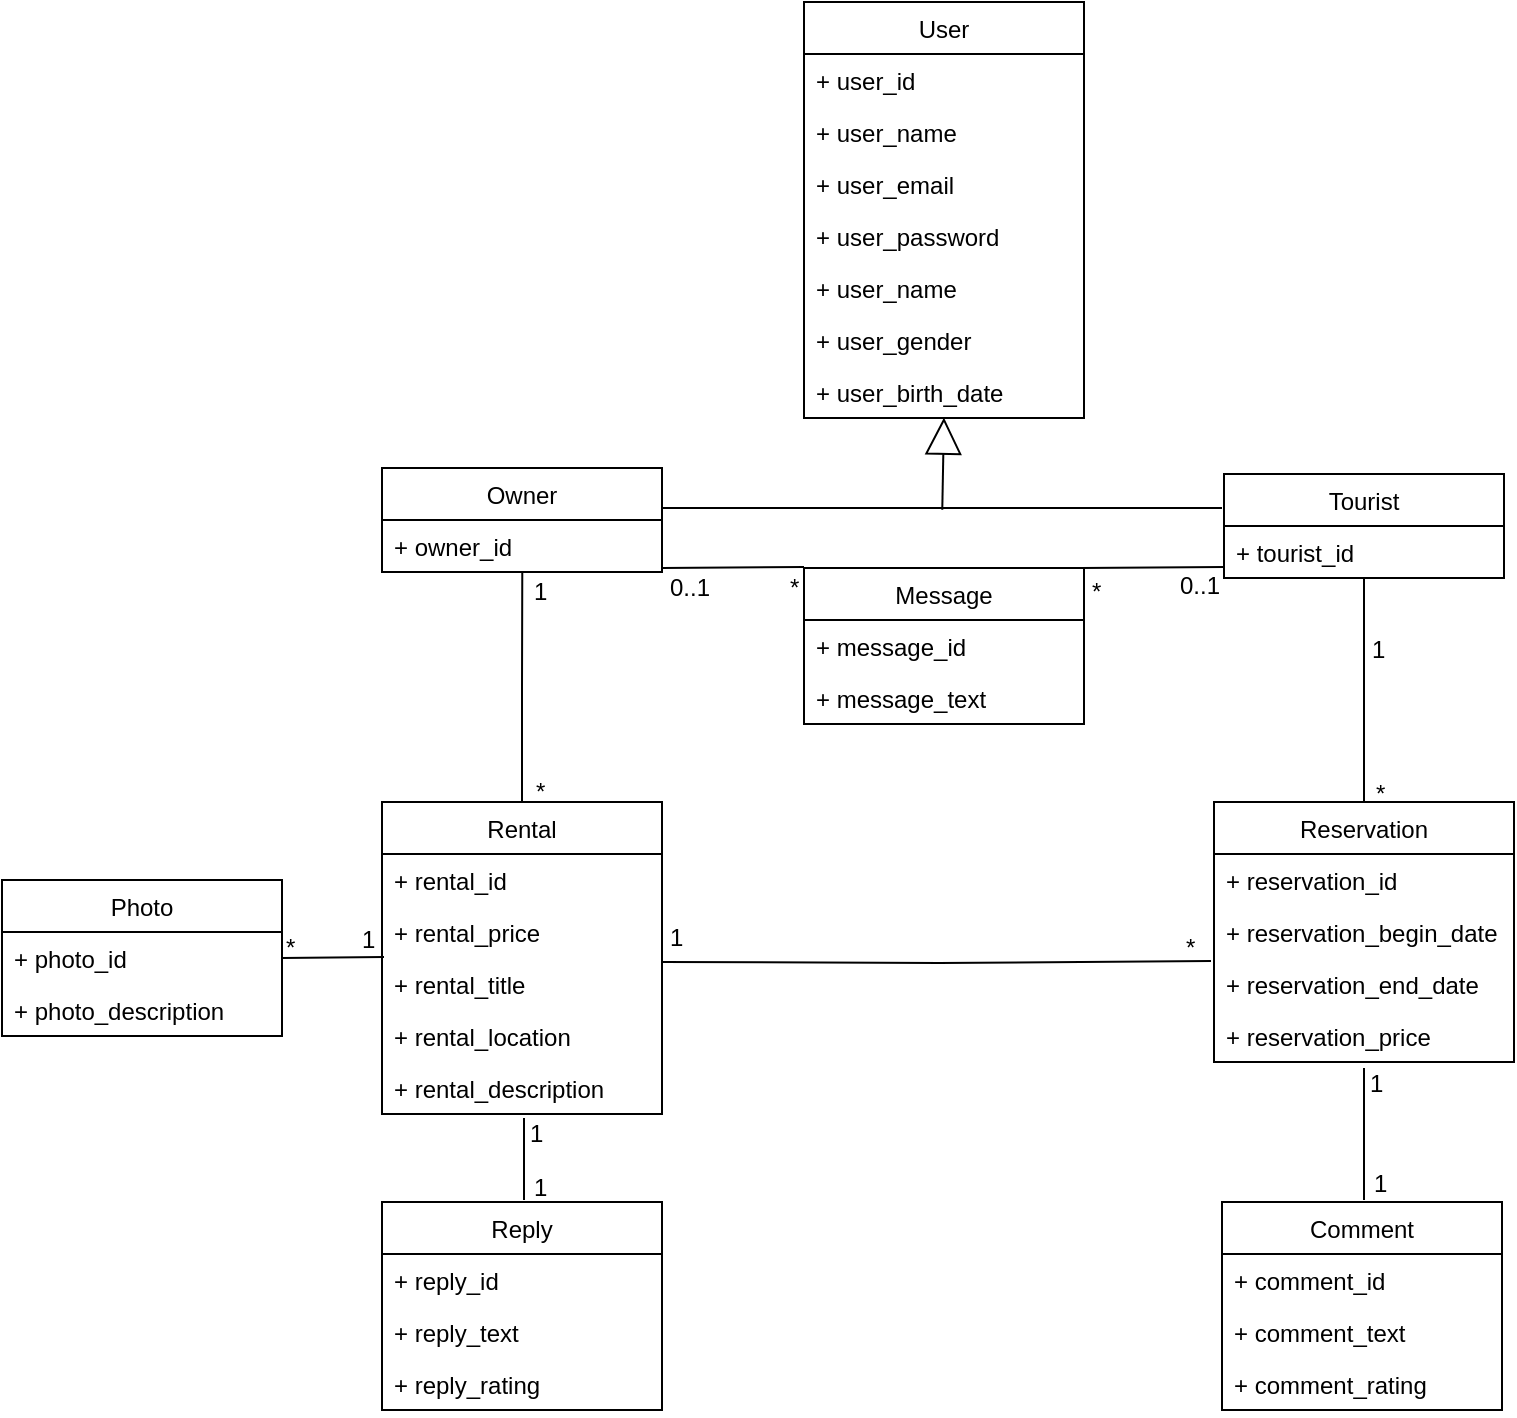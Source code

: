<mxfile version="12.2.6" type="github" pages="1">
  <diagram id="TrjBDX28JATJXa5iMqwc" name="Page-1">
    <mxGraphModel dx="2879" dy="1166" grid="1" gridSize="10" guides="1" tooltips="1" connect="1" arrows="1" fold="1" page="1" pageScale="1" pageWidth="827" pageHeight="1169" math="0" shadow="0">
      <root>
        <mxCell id="0"/>
        <mxCell id="1" parent="0"/>
        <mxCell id="UoUFFq5vB8DfAffDlqqE-6" value="User" style="swimlane;fontStyle=0;childLayout=stackLayout;horizontal=1;startSize=26;fillColor=none;horizontalStack=0;resizeParent=1;resizeParentMax=0;resizeLast=0;collapsible=1;marginBottom=0;" parent="1" vertex="1">
          <mxGeometry x="121" y="40" width="140" height="208" as="geometry"/>
        </mxCell>
        <mxCell id="UoUFFq5vB8DfAffDlqqE-7" value="+ user_id" style="text;strokeColor=none;fillColor=none;align=left;verticalAlign=top;spacingLeft=4;spacingRight=4;overflow=hidden;rotatable=0;points=[[0,0.5],[1,0.5]];portConstraint=eastwest;" parent="UoUFFq5vB8DfAffDlqqE-6" vertex="1">
          <mxGeometry y="26" width="140" height="26" as="geometry"/>
        </mxCell>
        <mxCell id="UoUFFq5vB8DfAffDlqqE-8" value="+ user_name" style="text;strokeColor=none;fillColor=none;align=left;verticalAlign=top;spacingLeft=4;spacingRight=4;overflow=hidden;rotatable=0;points=[[0,0.5],[1,0.5]];portConstraint=eastwest;" parent="UoUFFq5vB8DfAffDlqqE-6" vertex="1">
          <mxGeometry y="52" width="140" height="26" as="geometry"/>
        </mxCell>
        <mxCell id="UoUFFq5vB8DfAffDlqqE-9" value="+ user_email" style="text;strokeColor=none;fillColor=none;align=left;verticalAlign=top;spacingLeft=4;spacingRight=4;overflow=hidden;rotatable=0;points=[[0,0.5],[1,0.5]];portConstraint=eastwest;" parent="UoUFFq5vB8DfAffDlqqE-6" vertex="1">
          <mxGeometry y="78" width="140" height="26" as="geometry"/>
        </mxCell>
        <mxCell id="UoUFFq5vB8DfAffDlqqE-11" value="+ user_password" style="text;strokeColor=none;fillColor=none;align=left;verticalAlign=top;spacingLeft=4;spacingRight=4;overflow=hidden;rotatable=0;points=[[0,0.5],[1,0.5]];portConstraint=eastwest;" parent="UoUFFq5vB8DfAffDlqqE-6" vertex="1">
          <mxGeometry y="104" width="140" height="26" as="geometry"/>
        </mxCell>
        <mxCell id="UoUFFq5vB8DfAffDlqqE-12" value="+ user_name" style="text;strokeColor=none;fillColor=none;align=left;verticalAlign=top;spacingLeft=4;spacingRight=4;overflow=hidden;rotatable=0;points=[[0,0.5],[1,0.5]];portConstraint=eastwest;" parent="UoUFFq5vB8DfAffDlqqE-6" vertex="1">
          <mxGeometry y="130" width="140" height="26" as="geometry"/>
        </mxCell>
        <mxCell id="UoUFFq5vB8DfAffDlqqE-13" value="+ user_gender" style="text;strokeColor=none;fillColor=none;align=left;verticalAlign=top;spacingLeft=4;spacingRight=4;overflow=hidden;rotatable=0;points=[[0,0.5],[1,0.5]];portConstraint=eastwest;" parent="UoUFFq5vB8DfAffDlqqE-6" vertex="1">
          <mxGeometry y="156" width="140" height="26" as="geometry"/>
        </mxCell>
        <mxCell id="UoUFFq5vB8DfAffDlqqE-14" value="+ user_birth_date" style="text;strokeColor=none;fillColor=none;align=left;verticalAlign=top;spacingLeft=4;spacingRight=4;overflow=hidden;rotatable=0;points=[[0,0.5],[1,0.5]];portConstraint=eastwest;" parent="UoUFFq5vB8DfAffDlqqE-6" vertex="1">
          <mxGeometry y="182" width="140" height="26" as="geometry"/>
        </mxCell>
        <mxCell id="UoUFFq5vB8DfAffDlqqE-102" style="edgeStyle=orthogonalEdgeStyle;rounded=0;orthogonalLoop=1;jettySize=auto;html=1;exitX=0.5;exitY=0;exitDx=0;exitDy=0;entryX=0.501;entryY=1.008;entryDx=0;entryDy=0;entryPerimeter=0;endArrow=none;endFill=0;" parent="1" source="UoUFFq5vB8DfAffDlqqE-19" target="UoUFFq5vB8DfAffDlqqE-40" edge="1">
          <mxGeometry relative="1" as="geometry"/>
        </mxCell>
        <mxCell id="UoUFFq5vB8DfAffDlqqE-19" value="Rental" style="swimlane;fontStyle=0;childLayout=stackLayout;horizontal=1;startSize=26;fillColor=none;horizontalStack=0;resizeParent=1;resizeParentMax=0;resizeLast=0;collapsible=1;marginBottom=0;" parent="1" vertex="1">
          <mxGeometry x="-90" y="440" width="140" height="156" as="geometry"/>
        </mxCell>
        <mxCell id="UoUFFq5vB8DfAffDlqqE-20" value="+ rental_id" style="text;strokeColor=none;fillColor=none;align=left;verticalAlign=top;spacingLeft=4;spacingRight=4;overflow=hidden;rotatable=0;points=[[0,0.5],[1,0.5]];portConstraint=eastwest;" parent="UoUFFq5vB8DfAffDlqqE-19" vertex="1">
          <mxGeometry y="26" width="140" height="26" as="geometry"/>
        </mxCell>
        <mxCell id="UoUFFq5vB8DfAffDlqqE-21" value="+ rental_price" style="text;strokeColor=none;fillColor=none;align=left;verticalAlign=top;spacingLeft=4;spacingRight=4;overflow=hidden;rotatable=0;points=[[0,0.5],[1,0.5]];portConstraint=eastwest;" parent="UoUFFq5vB8DfAffDlqqE-19" vertex="1">
          <mxGeometry y="52" width="140" height="26" as="geometry"/>
        </mxCell>
        <mxCell id="UoUFFq5vB8DfAffDlqqE-22" value="+ rental_title" style="text;strokeColor=none;fillColor=none;align=left;verticalAlign=top;spacingLeft=4;spacingRight=4;overflow=hidden;rotatable=0;points=[[0,0.5],[1,0.5]];portConstraint=eastwest;" parent="UoUFFq5vB8DfAffDlqqE-19" vertex="1">
          <mxGeometry y="78" width="140" height="26" as="geometry"/>
        </mxCell>
        <mxCell id="UoUFFq5vB8DfAffDlqqE-23" value="+ rental_location" style="text;strokeColor=none;fillColor=none;align=left;verticalAlign=top;spacingLeft=4;spacingRight=4;overflow=hidden;rotatable=0;points=[[0,0.5],[1,0.5]];portConstraint=eastwest;" parent="UoUFFq5vB8DfAffDlqqE-19" vertex="1">
          <mxGeometry y="104" width="140" height="26" as="geometry"/>
        </mxCell>
        <mxCell id="UoUFFq5vB8DfAffDlqqE-24" value="+ rental_description" style="text;strokeColor=none;fillColor=none;align=left;verticalAlign=top;spacingLeft=4;spacingRight=4;overflow=hidden;rotatable=0;points=[[0,0.5],[1,0.5]];portConstraint=eastwest;" parent="UoUFFq5vB8DfAffDlqqE-19" vertex="1">
          <mxGeometry y="130" width="140" height="26" as="geometry"/>
        </mxCell>
        <mxCell id="UoUFFq5vB8DfAffDlqqE-39" value="Owner" style="swimlane;fontStyle=0;childLayout=stackLayout;horizontal=1;startSize=26;fillColor=none;horizontalStack=0;resizeParent=1;resizeParentMax=0;resizeLast=0;collapsible=1;marginBottom=0;" parent="1" vertex="1">
          <mxGeometry x="-90" y="273" width="140" height="52" as="geometry"/>
        </mxCell>
        <mxCell id="UoUFFq5vB8DfAffDlqqE-40" value="+ owner_id" style="text;strokeColor=none;fillColor=none;align=left;verticalAlign=top;spacingLeft=4;spacingRight=4;overflow=hidden;rotatable=0;points=[[0,0.5],[1,0.5]];portConstraint=eastwest;" parent="UoUFFq5vB8DfAffDlqqE-39" vertex="1">
          <mxGeometry y="26" width="140" height="26" as="geometry"/>
        </mxCell>
        <mxCell id="UoUFFq5vB8DfAffDlqqE-47" value="Tourist" style="swimlane;fontStyle=0;childLayout=stackLayout;horizontal=1;startSize=26;fillColor=none;horizontalStack=0;resizeParent=1;resizeParentMax=0;resizeLast=0;collapsible=1;marginBottom=0;" parent="1" vertex="1">
          <mxGeometry x="331" y="276" width="140" height="52" as="geometry"/>
        </mxCell>
        <mxCell id="eh4FhfjQ_HHuYTPDYbfo-22" value="+ tourist_id" style="text;strokeColor=none;fillColor=none;align=left;verticalAlign=top;spacingLeft=4;spacingRight=4;overflow=hidden;rotatable=0;points=[[0,0.5],[1,0.5]];portConstraint=eastwest;" parent="UoUFFq5vB8DfAffDlqqE-47" vertex="1">
          <mxGeometry y="26" width="140" height="26" as="geometry"/>
        </mxCell>
        <mxCell id="UoUFFq5vB8DfAffDlqqE-104" style="edgeStyle=orthogonalEdgeStyle;rounded=0;orthogonalLoop=1;jettySize=auto;html=1;exitX=0.5;exitY=0;exitDx=0;exitDy=0;entryX=0.5;entryY=1;entryDx=0;entryDy=0;endArrow=none;endFill=0;" parent="1" source="UoUFFq5vB8DfAffDlqqE-55" target="UoUFFq5vB8DfAffDlqqE-47" edge="1">
          <mxGeometry relative="1" as="geometry">
            <mxPoint x="401" y="353" as="targetPoint"/>
          </mxGeometry>
        </mxCell>
        <mxCell id="UoUFFq5vB8DfAffDlqqE-55" value="Reservation" style="swimlane;fontStyle=0;childLayout=stackLayout;horizontal=1;startSize=26;fillColor=none;horizontalStack=0;resizeParent=1;resizeParentMax=0;resizeLast=0;collapsible=1;marginBottom=0;" parent="1" vertex="1">
          <mxGeometry x="326" y="440" width="150" height="130" as="geometry"/>
        </mxCell>
        <mxCell id="UoUFFq5vB8DfAffDlqqE-56" value="+ reservation_id" style="text;strokeColor=none;fillColor=none;align=left;verticalAlign=top;spacingLeft=4;spacingRight=4;overflow=hidden;rotatable=0;points=[[0,0.5],[1,0.5]];portConstraint=eastwest;" parent="UoUFFq5vB8DfAffDlqqE-55" vertex="1">
          <mxGeometry y="26" width="150" height="26" as="geometry"/>
        </mxCell>
        <mxCell id="UoUFFq5vB8DfAffDlqqE-57" value="+ reservation_begin_date" style="text;strokeColor=none;fillColor=none;align=left;verticalAlign=top;spacingLeft=4;spacingRight=4;overflow=hidden;rotatable=0;points=[[0,0.5],[1,0.5]];portConstraint=eastwest;" parent="UoUFFq5vB8DfAffDlqqE-55" vertex="1">
          <mxGeometry y="52" width="150" height="26" as="geometry"/>
        </mxCell>
        <mxCell id="eh4FhfjQ_HHuYTPDYbfo-5" value="+ reservation_end_date" style="text;strokeColor=none;fillColor=none;align=left;verticalAlign=top;spacingLeft=4;spacingRight=4;overflow=hidden;rotatable=0;points=[[0,0.5],[1,0.5]];portConstraint=eastwest;" parent="UoUFFq5vB8DfAffDlqqE-55" vertex="1">
          <mxGeometry y="78" width="150" height="26" as="geometry"/>
        </mxCell>
        <mxCell id="UoUFFq5vB8DfAffDlqqE-111" value="+ reservation_price" style="text;strokeColor=none;fillColor=none;align=left;verticalAlign=top;spacingLeft=4;spacingRight=4;overflow=hidden;rotatable=0;points=[[0,0.5],[1,0.5]];portConstraint=eastwest;" parent="UoUFFq5vB8DfAffDlqqE-55" vertex="1">
          <mxGeometry y="104" width="150" height="26" as="geometry"/>
        </mxCell>
        <mxCell id="UoUFFq5vB8DfAffDlqqE-72" value="Comment" style="swimlane;fontStyle=0;childLayout=stackLayout;horizontal=1;startSize=26;fillColor=none;horizontalStack=0;resizeParent=1;resizeParentMax=0;resizeLast=0;collapsible=1;marginBottom=0;" parent="1" vertex="1">
          <mxGeometry x="330" y="640" width="140" height="104" as="geometry"/>
        </mxCell>
        <mxCell id="UoUFFq5vB8DfAffDlqqE-73" value="+ comment_id" style="text;strokeColor=none;fillColor=none;align=left;verticalAlign=top;spacingLeft=4;spacingRight=4;overflow=hidden;rotatable=0;points=[[0,0.5],[1,0.5]];portConstraint=eastwest;" parent="UoUFFq5vB8DfAffDlqqE-72" vertex="1">
          <mxGeometry y="26" width="140" height="26" as="geometry"/>
        </mxCell>
        <mxCell id="UoUFFq5vB8DfAffDlqqE-80" value="+ comment_text" style="text;strokeColor=none;fillColor=none;align=left;verticalAlign=top;spacingLeft=4;spacingRight=4;overflow=hidden;rotatable=0;points=[[0,0.5],[1,0.5]];portConstraint=eastwest;" parent="UoUFFq5vB8DfAffDlqqE-72" vertex="1">
          <mxGeometry y="52" width="140" height="26" as="geometry"/>
        </mxCell>
        <mxCell id="UoUFFq5vB8DfAffDlqqE-74" value="+ comment_rating" style="text;strokeColor=none;fillColor=none;align=left;verticalAlign=top;spacingLeft=4;spacingRight=4;overflow=hidden;rotatable=0;points=[[0,0.5],[1,0.5]];portConstraint=eastwest;" parent="UoUFFq5vB8DfAffDlqqE-72" vertex="1">
          <mxGeometry y="78" width="140" height="26" as="geometry"/>
        </mxCell>
        <mxCell id="UoUFFq5vB8DfAffDlqqE-81" value="Message" style="swimlane;fontStyle=0;childLayout=stackLayout;horizontal=1;startSize=26;fillColor=none;horizontalStack=0;resizeParent=1;resizeParentMax=0;resizeLast=0;collapsible=1;marginBottom=0;" parent="1" vertex="1">
          <mxGeometry x="121" y="323" width="140" height="78" as="geometry"/>
        </mxCell>
        <mxCell id="UoUFFq5vB8DfAffDlqqE-82" value="+ message_id" style="text;strokeColor=none;fillColor=none;align=left;verticalAlign=top;spacingLeft=4;spacingRight=4;overflow=hidden;rotatable=0;points=[[0,0.5],[1,0.5]];portConstraint=eastwest;" parent="UoUFFq5vB8DfAffDlqqE-81" vertex="1">
          <mxGeometry y="26" width="140" height="26" as="geometry"/>
        </mxCell>
        <mxCell id="UoUFFq5vB8DfAffDlqqE-84" value="+ message_text" style="text;strokeColor=none;fillColor=none;align=left;verticalAlign=top;spacingLeft=4;spacingRight=4;overflow=hidden;rotatable=0;points=[[0,0.5],[1,0.5]];portConstraint=eastwest;" parent="UoUFFq5vB8DfAffDlqqE-81" vertex="1">
          <mxGeometry y="52" width="140" height="26" as="geometry"/>
        </mxCell>
        <mxCell id="UoUFFq5vB8DfAffDlqqE-88" value="Photo" style="swimlane;fontStyle=0;childLayout=stackLayout;horizontal=1;startSize=26;fillColor=none;horizontalStack=0;resizeParent=1;resizeParentMax=0;resizeLast=0;collapsible=1;marginBottom=0;" parent="1" vertex="1">
          <mxGeometry x="-280" y="479" width="140" height="78" as="geometry"/>
        </mxCell>
        <mxCell id="UoUFFq5vB8DfAffDlqqE-89" value="+ photo_id" style="text;strokeColor=none;fillColor=none;align=left;verticalAlign=top;spacingLeft=4;spacingRight=4;overflow=hidden;rotatable=0;points=[[0,0.5],[1,0.5]];portConstraint=eastwest;" parent="UoUFFq5vB8DfAffDlqqE-88" vertex="1">
          <mxGeometry y="26" width="140" height="26" as="geometry"/>
        </mxCell>
        <mxCell id="eh4FhfjQ_HHuYTPDYbfo-11" value="" style="endArrow=none;html=1;" parent="UoUFFq5vB8DfAffDlqqE-88" edge="1">
          <mxGeometry width="50" height="50" relative="1" as="geometry">
            <mxPoint x="140" y="39" as="sourcePoint"/>
            <mxPoint x="191" y="38.5" as="targetPoint"/>
          </mxGeometry>
        </mxCell>
        <mxCell id="UoUFFq5vB8DfAffDlqqE-94" value="+ photo_description" style="text;strokeColor=none;fillColor=none;align=left;verticalAlign=top;spacingLeft=4;spacingRight=4;overflow=hidden;rotatable=0;points=[[0,0.5],[1,0.5]];portConstraint=eastwest;" parent="UoUFFq5vB8DfAffDlqqE-88" vertex="1">
          <mxGeometry y="52" width="140" height="26" as="geometry"/>
        </mxCell>
        <mxCell id="UoUFFq5vB8DfAffDlqqE-95" value="" style="endArrow=block;endSize=16;endFill=0;html=1;entryX=0.5;entryY=0.992;entryDx=0;entryDy=0;entryPerimeter=0;exitX=0.001;exitY=0.607;exitDx=0;exitDy=0;exitPerimeter=0;" parent="1" source="UoUFFq5vB8DfAffDlqqE-96" target="UoUFFq5vB8DfAffDlqqE-14" edge="1">
          <mxGeometry width="160" relative="1" as="geometry">
            <mxPoint x="191" y="290" as="sourcePoint"/>
            <mxPoint x="230" y="270" as="targetPoint"/>
          </mxGeometry>
        </mxCell>
        <mxCell id="UoUFFq5vB8DfAffDlqqE-96" value="" style="line;strokeWidth=1;fillColor=none;align=left;verticalAlign=middle;spacingTop=-1;spacingLeft=3;spacingRight=3;rotatable=0;labelPosition=right;points=[];portConstraint=eastwest;" parent="1" vertex="1">
          <mxGeometry x="190" y="289" width="140" height="8" as="geometry"/>
        </mxCell>
        <mxCell id="UoUFFq5vB8DfAffDlqqE-97" value="" style="line;strokeWidth=1;fillColor=none;align=left;verticalAlign=middle;spacingTop=-1;spacingLeft=3;spacingRight=3;rotatable=0;labelPosition=right;points=[];portConstraint=eastwest;" parent="1" vertex="1">
          <mxGeometry x="50" y="289" width="140" height="8" as="geometry"/>
        </mxCell>
        <mxCell id="UoUFFq5vB8DfAffDlqqE-105" style="edgeStyle=orthogonalEdgeStyle;rounded=0;orthogonalLoop=1;jettySize=auto;html=1;endArrow=none;endFill=0;entryX=-0.01;entryY=0.06;entryDx=0;entryDy=0;entryPerimeter=0;" parent="1" target="eh4FhfjQ_HHuYTPDYbfo-5" edge="1">
          <mxGeometry relative="1" as="geometry">
            <Array as="points"/>
            <mxPoint x="50" y="520" as="sourcePoint"/>
            <mxPoint x="322" y="520" as="targetPoint"/>
          </mxGeometry>
        </mxCell>
        <mxCell id="eh4FhfjQ_HHuYTPDYbfo-3" value="" style="endArrow=none;html=1;" parent="1" edge="1">
          <mxGeometry width="50" height="50" relative="1" as="geometry">
            <mxPoint x="50" y="323" as="sourcePoint"/>
            <mxPoint x="121" y="322.5" as="targetPoint"/>
          </mxGeometry>
        </mxCell>
        <mxCell id="eh4FhfjQ_HHuYTPDYbfo-4" value="" style="endArrow=none;html=1;" parent="1" edge="1">
          <mxGeometry width="50" height="50" relative="1" as="geometry">
            <mxPoint x="260" y="323" as="sourcePoint"/>
            <mxPoint x="331" y="322.5" as="targetPoint"/>
          </mxGeometry>
        </mxCell>
        <mxCell id="eh4FhfjQ_HHuYTPDYbfo-15" value="" style="endArrow=none;html=1;" parent="1" edge="1">
          <mxGeometry width="50" height="50" relative="1" as="geometry">
            <mxPoint x="401" y="639" as="sourcePoint"/>
            <mxPoint x="401" y="573" as="targetPoint"/>
          </mxGeometry>
        </mxCell>
        <mxCell id="eh4FhfjQ_HHuYTPDYbfo-16" value="Reply" style="swimlane;fontStyle=0;childLayout=stackLayout;horizontal=1;startSize=26;fillColor=none;horizontalStack=0;resizeParent=1;resizeParentMax=0;resizeLast=0;collapsible=1;marginBottom=0;" parent="1" vertex="1">
          <mxGeometry x="-90" y="640" width="140" height="104" as="geometry"/>
        </mxCell>
        <mxCell id="eh4FhfjQ_HHuYTPDYbfo-17" value="+ reply_id" style="text;strokeColor=none;fillColor=none;align=left;verticalAlign=top;spacingLeft=4;spacingRight=4;overflow=hidden;rotatable=0;points=[[0,0.5],[1,0.5]];portConstraint=eastwest;" parent="eh4FhfjQ_HHuYTPDYbfo-16" vertex="1">
          <mxGeometry y="26" width="140" height="26" as="geometry"/>
        </mxCell>
        <mxCell id="eh4FhfjQ_HHuYTPDYbfo-18" value="+ reply_text" style="text;strokeColor=none;fillColor=none;align=left;verticalAlign=top;spacingLeft=4;spacingRight=4;overflow=hidden;rotatable=0;points=[[0,0.5],[1,0.5]];portConstraint=eastwest;" parent="eh4FhfjQ_HHuYTPDYbfo-16" vertex="1">
          <mxGeometry y="52" width="140" height="26" as="geometry"/>
        </mxCell>
        <mxCell id="eh4FhfjQ_HHuYTPDYbfo-19" value="+ reply_rating" style="text;strokeColor=none;fillColor=none;align=left;verticalAlign=top;spacingLeft=4;spacingRight=4;overflow=hidden;rotatable=0;points=[[0,0.5],[1,0.5]];portConstraint=eastwest;" parent="eh4FhfjQ_HHuYTPDYbfo-16" vertex="1">
          <mxGeometry y="78" width="140" height="26" as="geometry"/>
        </mxCell>
        <mxCell id="eh4FhfjQ_HHuYTPDYbfo-21" value="" style="endArrow=none;html=1;" parent="1" edge="1">
          <mxGeometry width="50" height="50" relative="1" as="geometry">
            <mxPoint x="-19" y="639" as="sourcePoint"/>
            <mxPoint x="-19" y="598" as="targetPoint"/>
          </mxGeometry>
        </mxCell>
        <mxCell id="eh4FhfjQ_HHuYTPDYbfo-24" value="1" style="text;html=1;resizable=0;points=[];autosize=1;align=left;verticalAlign=top;spacingTop=-4;" parent="1" vertex="1">
          <mxGeometry x="-16.5" y="325" width="20" height="20" as="geometry"/>
        </mxCell>
        <mxCell id="eh4FhfjQ_HHuYTPDYbfo-25" value="1" style="text;html=1;resizable=0;points=[];autosize=1;align=left;verticalAlign=top;spacingTop=-4;" parent="1" vertex="1">
          <mxGeometry x="402.5" y="354" width="20" height="20" as="geometry"/>
        </mxCell>
        <mxCell id="eh4FhfjQ_HHuYTPDYbfo-26" value="0..1" style="text;html=1;resizable=0;points=[];autosize=1;align=left;verticalAlign=top;spacingTop=-4;" parent="1" vertex="1">
          <mxGeometry x="307" y="322" width="40" height="20" as="geometry"/>
        </mxCell>
        <mxCell id="eh4FhfjQ_HHuYTPDYbfo-27" value="*" style="text;html=1;resizable=0;points=[];autosize=1;align=left;verticalAlign=top;spacingTop=-4;" parent="1" vertex="1">
          <mxGeometry x="263" y="325" width="20" height="20" as="geometry"/>
        </mxCell>
        <mxCell id="eh4FhfjQ_HHuYTPDYbfo-28" value="*" style="text;html=1;resizable=0;points=[];autosize=1;align=left;verticalAlign=top;spacingTop=-4;" parent="1" vertex="1">
          <mxGeometry x="112" y="323" width="20" height="20" as="geometry"/>
        </mxCell>
        <mxCell id="eh4FhfjQ_HHuYTPDYbfo-29" value="0..1" style="text;html=1;resizable=0;points=[];autosize=1;align=left;verticalAlign=top;spacingTop=-4;" parent="1" vertex="1">
          <mxGeometry x="52" y="323" width="40" height="20" as="geometry"/>
        </mxCell>
        <mxCell id="eh4FhfjQ_HHuYTPDYbfo-30" value="*" style="text;html=1;resizable=0;points=[];autosize=1;align=left;verticalAlign=top;spacingTop=-4;" parent="1" vertex="1">
          <mxGeometry x="-15.5" y="425" width="20" height="20" as="geometry"/>
        </mxCell>
        <mxCell id="eh4FhfjQ_HHuYTPDYbfo-31" value="*" style="text;html=1;resizable=0;points=[];autosize=1;align=left;verticalAlign=top;spacingTop=-4;" parent="1" vertex="1">
          <mxGeometry x="404.5" y="426" width="20" height="20" as="geometry"/>
        </mxCell>
        <mxCell id="eh4FhfjQ_HHuYTPDYbfo-34" value="1" style="text;html=1;resizable=0;points=[];autosize=1;align=left;verticalAlign=top;spacingTop=-4;" parent="1" vertex="1">
          <mxGeometry x="401.5" y="571" width="20" height="20" as="geometry"/>
        </mxCell>
        <mxCell id="eh4FhfjQ_HHuYTPDYbfo-35" value="1" style="text;html=1;resizable=0;points=[];autosize=1;align=left;verticalAlign=top;spacingTop=-4;" parent="1" vertex="1">
          <mxGeometry x="403.5" y="621" width="20" height="20" as="geometry"/>
        </mxCell>
        <mxCell id="eh4FhfjQ_HHuYTPDYbfo-36" value="1" style="text;html=1;resizable=0;points=[];autosize=1;align=left;verticalAlign=top;spacingTop=-4;" parent="1" vertex="1">
          <mxGeometry x="-18.5" y="596" width="20" height="20" as="geometry"/>
        </mxCell>
        <mxCell id="eh4FhfjQ_HHuYTPDYbfo-37" value="1" style="text;html=1;resizable=0;points=[];autosize=1;align=left;verticalAlign=top;spacingTop=-4;" parent="1" vertex="1">
          <mxGeometry x="-16.5" y="623" width="20" height="20" as="geometry"/>
        </mxCell>
        <mxCell id="eh4FhfjQ_HHuYTPDYbfo-40" value="1" style="text;html=1;resizable=0;points=[];autosize=1;align=left;verticalAlign=top;spacingTop=-4;" parent="1" vertex="1">
          <mxGeometry x="52" y="498" width="20" height="20" as="geometry"/>
        </mxCell>
        <mxCell id="eh4FhfjQ_HHuYTPDYbfo-41" value="*" style="text;html=1;resizable=0;points=[];autosize=1;align=left;verticalAlign=top;spacingTop=-4;" parent="1" vertex="1">
          <mxGeometry x="310" y="503" width="20" height="20" as="geometry"/>
        </mxCell>
        <mxCell id="eh4FhfjQ_HHuYTPDYbfo-42" value="*" style="text;html=1;resizable=0;points=[];autosize=1;align=left;verticalAlign=top;spacingTop=-4;" parent="1" vertex="1">
          <mxGeometry x="-140" y="503" width="20" height="20" as="geometry"/>
        </mxCell>
        <mxCell id="eh4FhfjQ_HHuYTPDYbfo-45" value="1" style="text;html=1;resizable=0;points=[];autosize=1;align=left;verticalAlign=top;spacingTop=-4;" parent="1" vertex="1">
          <mxGeometry x="-102" y="499" width="20" height="20" as="geometry"/>
        </mxCell>
      </root>
    </mxGraphModel>
  </diagram>
</mxfile>
